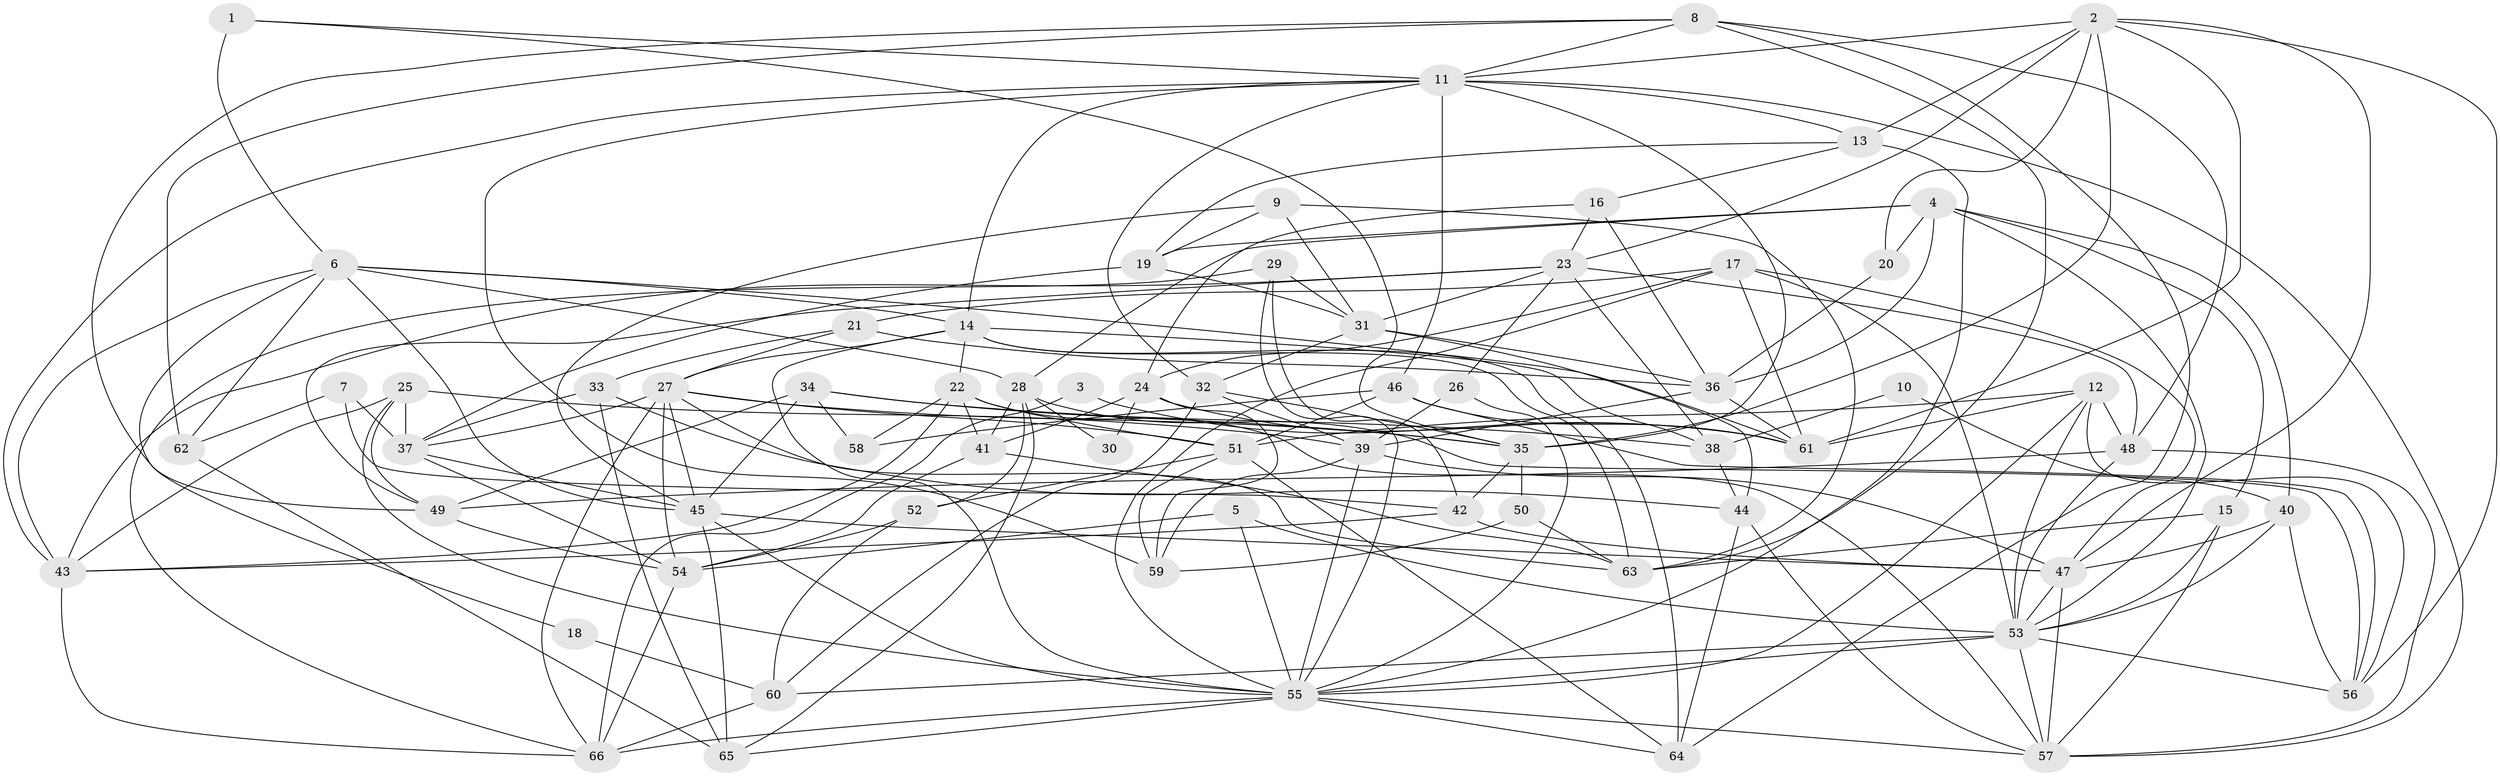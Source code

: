 // original degree distribution, {5: 0.1450381679389313, 4: 0.3435114503816794, 3: 0.24427480916030533, 6: 0.13740458015267176, 2: 0.11450381679389313, 8: 0.007633587786259542, 7: 0.007633587786259542}
// Generated by graph-tools (version 1.1) at 2025/26/03/09/25 03:26:11]
// undirected, 66 vertices, 190 edges
graph export_dot {
graph [start="1"]
  node [color=gray90,style=filled];
  1;
  2;
  3;
  4;
  5;
  6;
  7;
  8;
  9;
  10;
  11;
  12;
  13;
  14;
  15;
  16;
  17;
  18;
  19;
  20;
  21;
  22;
  23;
  24;
  25;
  26;
  27;
  28;
  29;
  30;
  31;
  32;
  33;
  34;
  35;
  36;
  37;
  38;
  39;
  40;
  41;
  42;
  43;
  44;
  45;
  46;
  47;
  48;
  49;
  50;
  51;
  52;
  53;
  54;
  55;
  56;
  57;
  58;
  59;
  60;
  61;
  62;
  63;
  64;
  65;
  66;
  1 -- 6 [weight=1.0];
  1 -- 11 [weight=1.0];
  1 -- 35 [weight=1.0];
  2 -- 11 [weight=1.0];
  2 -- 13 [weight=1.0];
  2 -- 20 [weight=1.0];
  2 -- 23 [weight=1.0];
  2 -- 35 [weight=1.0];
  2 -- 47 [weight=1.0];
  2 -- 56 [weight=1.0];
  2 -- 61 [weight=1.0];
  3 -- 61 [weight=2.0];
  3 -- 66 [weight=1.0];
  4 -- 15 [weight=1.0];
  4 -- 19 [weight=1.0];
  4 -- 20 [weight=1.0];
  4 -- 28 [weight=1.0];
  4 -- 36 [weight=1.0];
  4 -- 40 [weight=1.0];
  4 -- 53 [weight=1.0];
  5 -- 53 [weight=1.0];
  5 -- 54 [weight=1.0];
  5 -- 55 [weight=1.0];
  6 -- 14 [weight=1.0];
  6 -- 18 [weight=1.0];
  6 -- 28 [weight=1.0];
  6 -- 43 [weight=1.0];
  6 -- 45 [weight=1.0];
  6 -- 61 [weight=1.0];
  6 -- 62 [weight=1.0];
  7 -- 37 [weight=1.0];
  7 -- 42 [weight=1.0];
  7 -- 62 [weight=1.0];
  8 -- 11 [weight=1.0];
  8 -- 48 [weight=1.0];
  8 -- 49 [weight=1.0];
  8 -- 62 [weight=1.0];
  8 -- 63 [weight=1.0];
  8 -- 64 [weight=1.0];
  9 -- 19 [weight=1.0];
  9 -- 31 [weight=1.0];
  9 -- 45 [weight=1.0];
  9 -- 63 [weight=1.0];
  10 -- 38 [weight=1.0];
  10 -- 40 [weight=1.0];
  11 -- 13 [weight=1.0];
  11 -- 14 [weight=1.0];
  11 -- 32 [weight=1.0];
  11 -- 35 [weight=1.0];
  11 -- 43 [weight=1.0];
  11 -- 46 [weight=1.0];
  11 -- 57 [weight=1.0];
  11 -- 59 [weight=1.0];
  12 -- 48 [weight=1.0];
  12 -- 51 [weight=1.0];
  12 -- 53 [weight=1.0];
  12 -- 55 [weight=1.0];
  12 -- 56 [weight=1.0];
  12 -- 61 [weight=1.0];
  13 -- 16 [weight=1.0];
  13 -- 19 [weight=1.0];
  13 -- 55 [weight=1.0];
  14 -- 22 [weight=1.0];
  14 -- 27 [weight=1.0];
  14 -- 38 [weight=1.0];
  14 -- 55 [weight=1.0];
  14 -- 63 [weight=1.0];
  14 -- 64 [weight=1.0];
  15 -- 53 [weight=1.0];
  15 -- 57 [weight=1.0];
  15 -- 63 [weight=1.0];
  16 -- 23 [weight=1.0];
  16 -- 24 [weight=1.0];
  16 -- 36 [weight=1.0];
  17 -- 21 [weight=1.0];
  17 -- 24 [weight=1.0];
  17 -- 47 [weight=1.0];
  17 -- 53 [weight=1.0];
  17 -- 55 [weight=1.0];
  17 -- 61 [weight=1.0];
  18 -- 60 [weight=1.0];
  19 -- 31 [weight=2.0];
  19 -- 37 [weight=1.0];
  20 -- 36 [weight=1.0];
  21 -- 27 [weight=1.0];
  21 -- 33 [weight=1.0];
  21 -- 36 [weight=1.0];
  22 -- 41 [weight=1.0];
  22 -- 43 [weight=1.0];
  22 -- 51 [weight=1.0];
  22 -- 57 [weight=1.0];
  22 -- 58 [weight=1.0];
  23 -- 26 [weight=1.0];
  23 -- 31 [weight=1.0];
  23 -- 38 [weight=1.0];
  23 -- 43 [weight=1.0];
  23 -- 48 [weight=1.0];
  23 -- 49 [weight=1.0];
  24 -- 30 [weight=1.0];
  24 -- 41 [weight=1.0];
  24 -- 59 [weight=1.0];
  24 -- 61 [weight=1.0];
  25 -- 37 [weight=1.0];
  25 -- 39 [weight=1.0];
  25 -- 43 [weight=1.0];
  25 -- 49 [weight=1.0];
  25 -- 55 [weight=2.0];
  26 -- 39 [weight=1.0];
  26 -- 55 [weight=1.0];
  27 -- 35 [weight=1.0];
  27 -- 37 [weight=1.0];
  27 -- 45 [weight=1.0];
  27 -- 51 [weight=1.0];
  27 -- 54 [weight=1.0];
  27 -- 63 [weight=1.0];
  27 -- 66 [weight=1.0];
  28 -- 30 [weight=1.0];
  28 -- 41 [weight=1.0];
  28 -- 52 [weight=1.0];
  28 -- 56 [weight=1.0];
  28 -- 65 [weight=1.0];
  29 -- 31 [weight=1.0];
  29 -- 42 [weight=1.0];
  29 -- 55 [weight=1.0];
  29 -- 66 [weight=1.0];
  31 -- 32 [weight=1.0];
  31 -- 36 [weight=1.0];
  31 -- 44 [weight=1.0];
  32 -- 35 [weight=1.0];
  32 -- 39 [weight=1.0];
  32 -- 60 [weight=1.0];
  33 -- 37 [weight=2.0];
  33 -- 44 [weight=1.0];
  33 -- 65 [weight=1.0];
  34 -- 35 [weight=1.0];
  34 -- 38 [weight=1.0];
  34 -- 45 [weight=1.0];
  34 -- 49 [weight=2.0];
  34 -- 58 [weight=1.0];
  35 -- 42 [weight=1.0];
  35 -- 50 [weight=1.0];
  36 -- 39 [weight=1.0];
  36 -- 61 [weight=1.0];
  37 -- 45 [weight=1.0];
  37 -- 54 [weight=1.0];
  38 -- 44 [weight=1.0];
  39 -- 47 [weight=1.0];
  39 -- 55 [weight=1.0];
  39 -- 59 [weight=1.0];
  40 -- 47 [weight=1.0];
  40 -- 53 [weight=1.0];
  40 -- 56 [weight=1.0];
  41 -- 54 [weight=1.0];
  41 -- 63 [weight=1.0];
  42 -- 43 [weight=1.0];
  42 -- 47 [weight=1.0];
  43 -- 66 [weight=1.0];
  44 -- 57 [weight=1.0];
  44 -- 64 [weight=1.0];
  45 -- 47 [weight=1.0];
  45 -- 55 [weight=1.0];
  45 -- 65 [weight=1.0];
  46 -- 51 [weight=1.0];
  46 -- 56 [weight=1.0];
  46 -- 58 [weight=1.0];
  46 -- 61 [weight=1.0];
  47 -- 53 [weight=1.0];
  47 -- 57 [weight=1.0];
  48 -- 49 [weight=1.0];
  48 -- 53 [weight=1.0];
  48 -- 57 [weight=1.0];
  49 -- 54 [weight=1.0];
  50 -- 59 [weight=1.0];
  50 -- 63 [weight=1.0];
  51 -- 52 [weight=1.0];
  51 -- 59 [weight=1.0];
  51 -- 64 [weight=1.0];
  52 -- 54 [weight=1.0];
  52 -- 60 [weight=1.0];
  53 -- 55 [weight=1.0];
  53 -- 56 [weight=1.0];
  53 -- 57 [weight=1.0];
  53 -- 60 [weight=1.0];
  54 -- 66 [weight=1.0];
  55 -- 57 [weight=1.0];
  55 -- 64 [weight=1.0];
  55 -- 65 [weight=1.0];
  55 -- 66 [weight=1.0];
  60 -- 66 [weight=1.0];
  62 -- 65 [weight=1.0];
}
